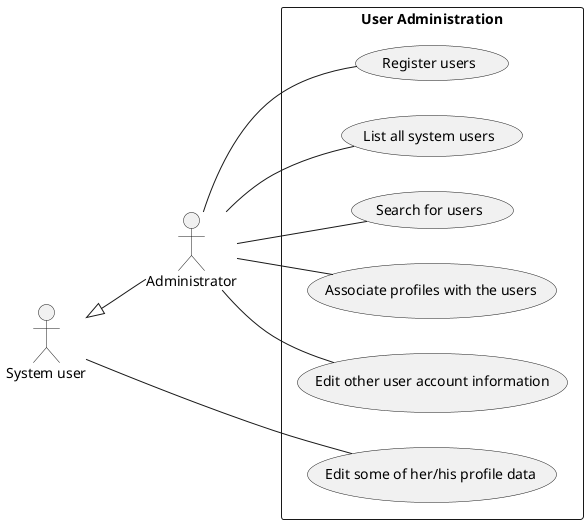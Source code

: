 @startuml
left to right direction

:System user: As User
User <|-- :Administrator:

rectangle "User Administration" {

:Administrator: As Administrator
Administrator -- (Register users)
Administrator -- (List all system users)
Administrator -- (Search for users)
Administrator -- (Associate profiles with the users)
Administrator -- (Edit other user account information)
User -- (Edit some of her/his profile data)
}

@enduml
